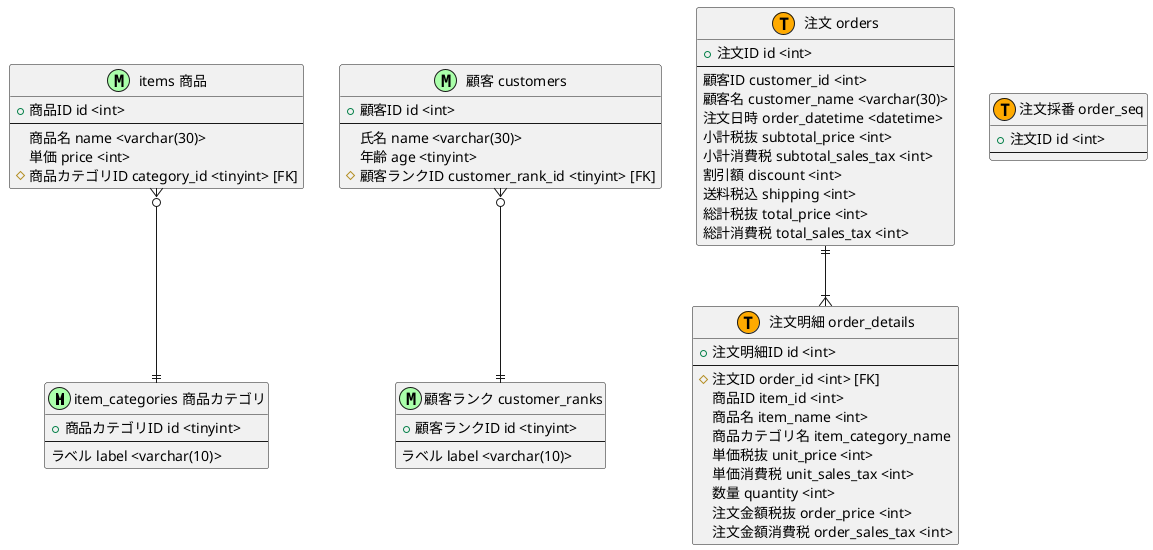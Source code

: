 @startuml ER

!define MASTER_MARK_COLOR AAFFAA
!define TRANSACTION_MARK_COLOR FFAA00

entity "item_categories 商品カテゴリ" as item_categories <<M,MASTER_MARK_COLOR>> {
    +商品カテゴリID id <tinyint>
    --
    ラベル label <varchar(10)>
}
entity "items 商品" as items <<M,MASTER_MARK_COLOR>> {
    +商品ID id <int>
    --
    商品名 name <varchar(30)>
    単価 price <int>
    #商品カテゴリID category_id <tinyint> [FK]
}

entity "顧客ランク customer_ranks" as customer_ranks <<M,MASTER_MARK_COLOR>> {
    +顧客ランクID id <tinyint>
    --
    ラベル label <varchar(10)>
}
entity "顧客 customers" as customers <<M,MASTER_MARK_COLOR>> {
    +顧客ID id <int>
    --
    氏名 name <varchar(30)>
    年齢 age <tinyint>
    #顧客ランクID customer_rank_id <tinyint> [FK]
}

entity "注文 orders" as orders <<T,TRANSACTION_MARK_COLOR>> {
    +注文ID id <int>
    --
    顧客ID customer_id <int>
    顧客名 customer_name <varchar(30)>
    注文日時 order_datetime <datetime>
    小計税抜 subtotal_price <int>
    小計消費税 subtotal_sales_tax <int>
    割引額 discount <int>
    送料税込 shipping <int>
    総計税抜 total_price <int>
    総計消費税 total_sales_tax <int>
}
entity "注文明細 order_details" as order_details <<T,TRANSACTION_MARK_COLOR>> {
    +注文明細ID id <int>
    --
    #注文ID order_id <int> [FK]
    商品ID item_id <int>
    商品名 item_name <int>
    商品カテゴリ名 item_category_name
    単価税抜 unit_price <int>
    単価消費税 unit_sales_tax <int>
    数量 quantity <int>
    注文金額税抜 order_price <int>
    注文金額消費税 order_sales_tax <int>
}
entity "注文採番 order_seq" as order_seq <<T,TRANSACTION_MARK_COLOR>> {
    +注文ID id <int>
    --
}

items }o-d-|| item_categories
customers }o-d-|| customer_ranks
orders ||-d-|{ order_details

@enduml

